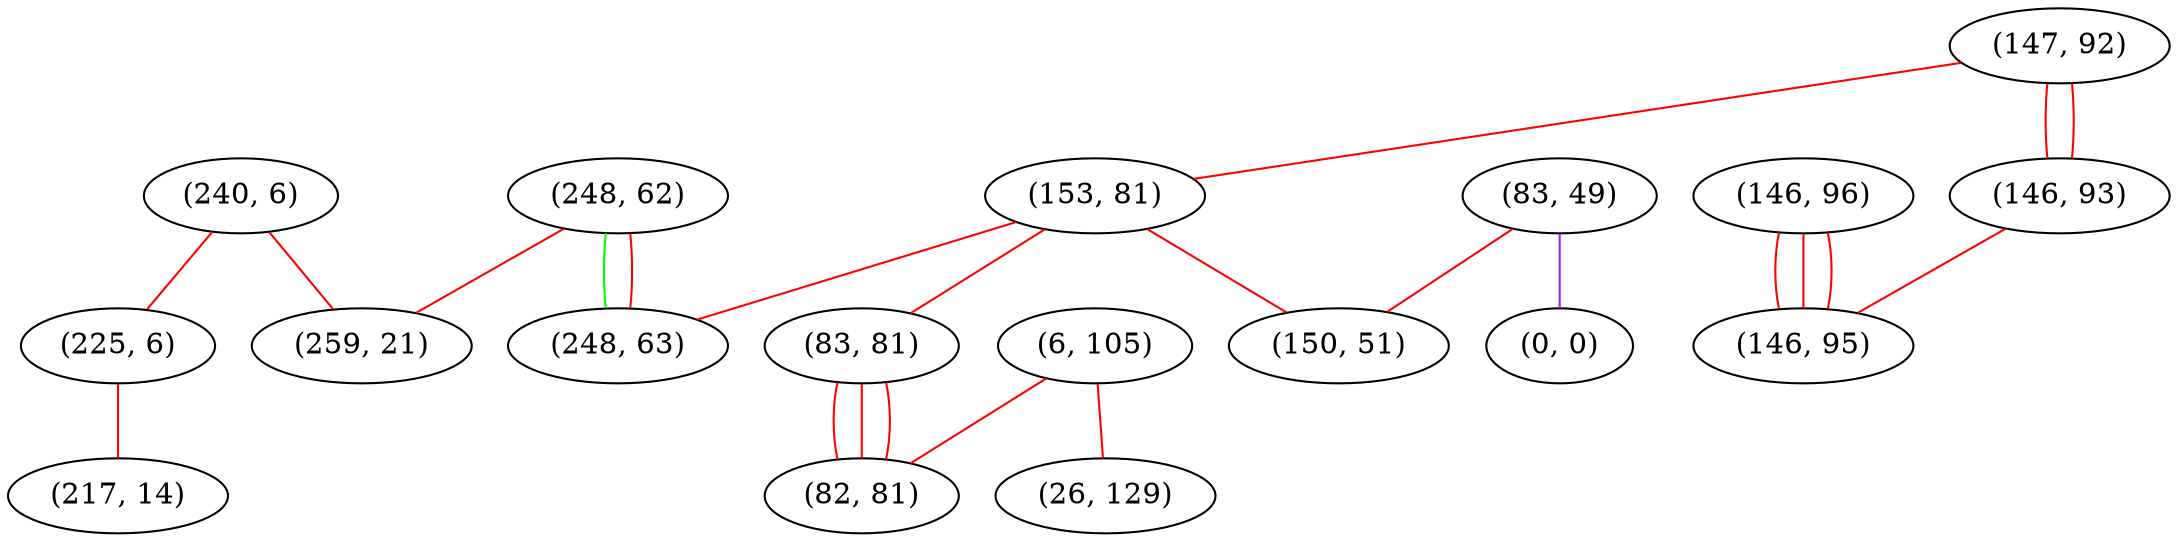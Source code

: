 graph "" {
"(248, 62)";
"(6, 105)";
"(83, 49)";
"(147, 92)";
"(153, 81)";
"(26, 129)";
"(240, 6)";
"(83, 81)";
"(82, 81)";
"(259, 21)";
"(150, 51)";
"(146, 96)";
"(146, 93)";
"(0, 0)";
"(225, 6)";
"(146, 95)";
"(217, 14)";
"(248, 63)";
"(248, 62)" -- "(248, 63)"  [color=green, key=0, weight=2];
"(248, 62)" -- "(248, 63)"  [color=red, key=1, weight=1];
"(248, 62)" -- "(259, 21)"  [color=red, key=0, weight=1];
"(6, 105)" -- "(82, 81)"  [color=red, key=0, weight=1];
"(6, 105)" -- "(26, 129)"  [color=red, key=0, weight=1];
"(83, 49)" -- "(150, 51)"  [color=red, key=0, weight=1];
"(83, 49)" -- "(0, 0)"  [color=purple, key=0, weight=4];
"(147, 92)" -- "(146, 93)"  [color=red, key=0, weight=1];
"(147, 92)" -- "(146, 93)"  [color=red, key=1, weight=1];
"(147, 92)" -- "(153, 81)"  [color=red, key=0, weight=1];
"(153, 81)" -- "(150, 51)"  [color=red, key=0, weight=1];
"(153, 81)" -- "(83, 81)"  [color=red, key=0, weight=1];
"(153, 81)" -- "(248, 63)"  [color=red, key=0, weight=1];
"(240, 6)" -- "(225, 6)"  [color=red, key=0, weight=1];
"(240, 6)" -- "(259, 21)"  [color=red, key=0, weight=1];
"(83, 81)" -- "(82, 81)"  [color=red, key=0, weight=1];
"(83, 81)" -- "(82, 81)"  [color=red, key=1, weight=1];
"(83, 81)" -- "(82, 81)"  [color=red, key=2, weight=1];
"(146, 96)" -- "(146, 95)"  [color=red, key=0, weight=1];
"(146, 96)" -- "(146, 95)"  [color=red, key=1, weight=1];
"(146, 96)" -- "(146, 95)"  [color=red, key=2, weight=1];
"(146, 93)" -- "(146, 95)"  [color=red, key=0, weight=1];
"(225, 6)" -- "(217, 14)"  [color=red, key=0, weight=1];
}
